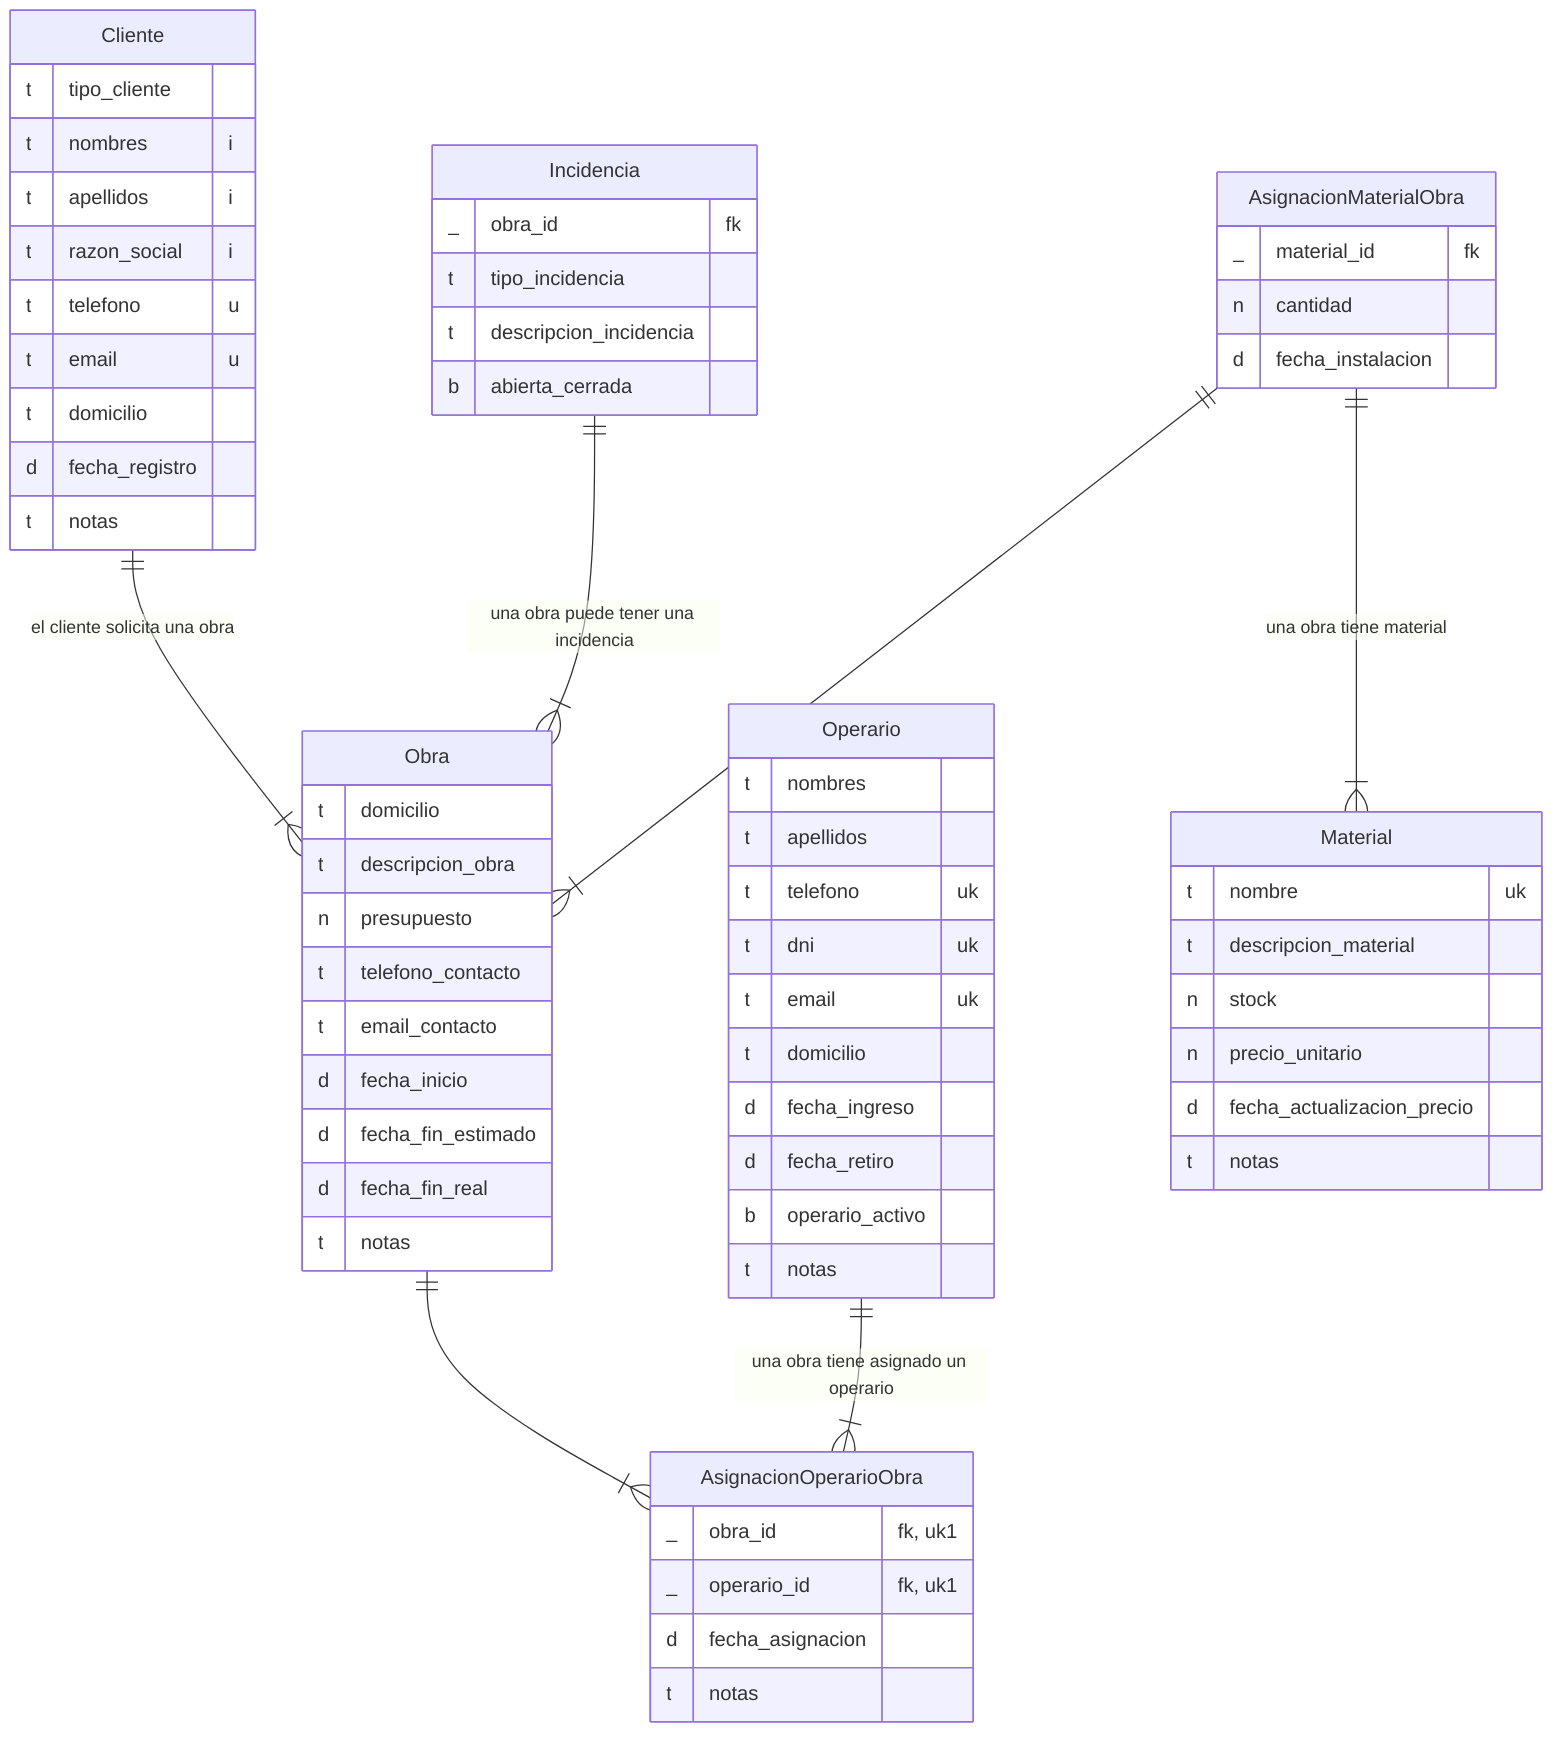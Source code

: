 erDiagram
    Cliente {
        t tipo_cliente 
        t nombres "i"
        t apellidos "i"
        t razon_social "i"
        t telefono "u"
        t email "u"
        t domicilio
        d fecha_registro
        t notas
    }

    Obra {
        t domicilio
        t descripcion_obra
        n presupuesto
        t telefono_contacto
        t email_contacto
        d fecha_inicio
        d fecha_fin_estimado
        d fecha_fin_real
        t notas
    }

    Cliente ||--|{ Obra : "el cliente solicita una obra"

    Incidencia {
        _ obra_id "fk"
        t tipo_incidencia
        t descripcion_incidencia
        b abierta_cerrada
    }

    Incidencia ||--|{ Obra : "una obra puede tener una incidencia"

    Operario {
        t nombres
        t apellidos
        t telefono "uk"
        t dni "uk"
        t email "uk"
        t domicilio
        d fecha_ingreso
        d fecha_retiro
        b operario_activo
        t notas
    }

    AsignacionOperarioObra {
        _ obra_id "fk, uk1"
        _ operario_id "fk, uk1"
        d fecha_asignacion
        t notas
    }
    
    Obra ||--|{ AsignacionOperarioObra : ""
    Operario ||--|{ AsignacionOperarioObra : "una obra tiene asignado un operario"
        
    Material {
        t nombre "uk"
        t descripcion_material
        n stock
        n precio_unitario
        d fecha_actualizacion_precio
        t notas
    }

    AsignacionMaterialObra {
        _ material_id "fk"
        n cantidad
        d fecha_instalacion
    }

    AsignacionMaterialObra ||--|{ Obra : ""
    AsignacionMaterialObra ||--|{ Material : "una obra tiene material"